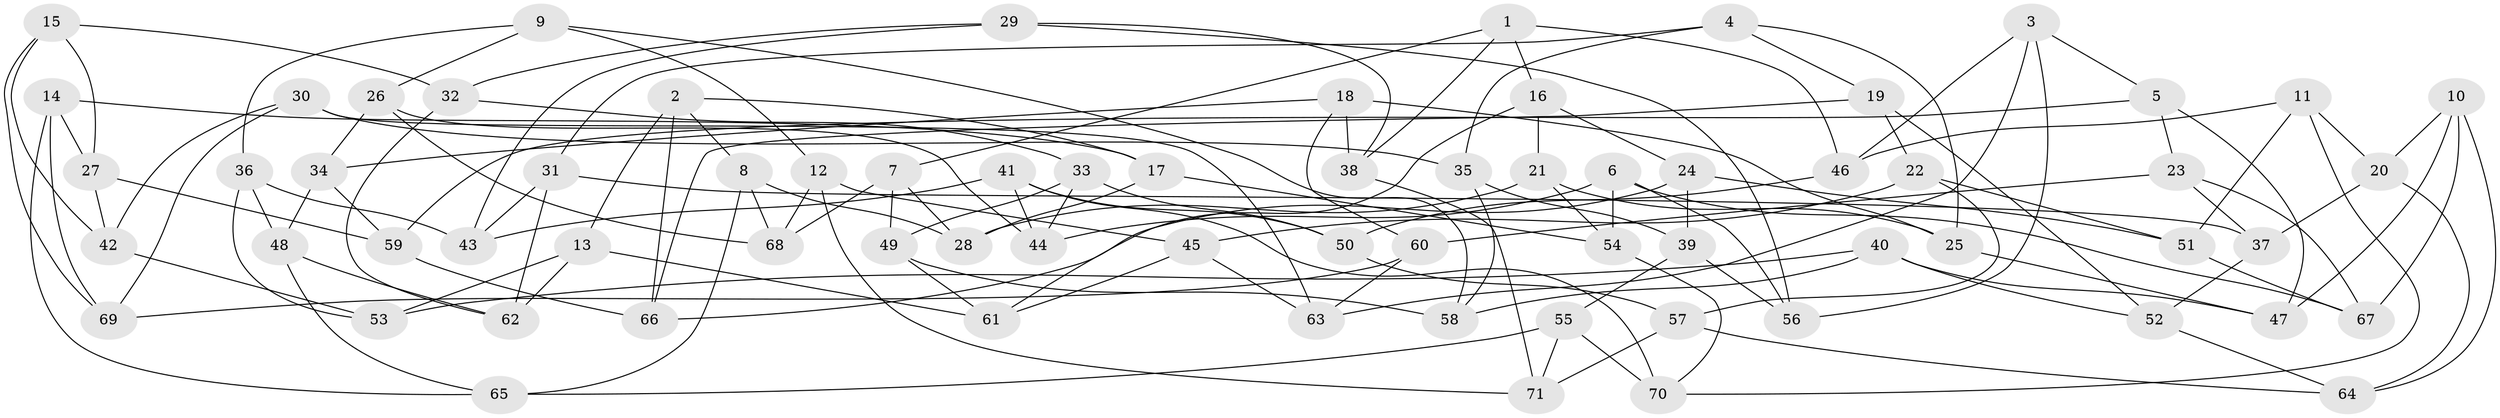 // coarse degree distribution, {6: 0.6046511627906976, 4: 0.3488372093023256, 5: 0.046511627906976744}
// Generated by graph-tools (version 1.1) at 2025/42/03/06/25 10:42:21]
// undirected, 71 vertices, 142 edges
graph export_dot {
graph [start="1"]
  node [color=gray90,style=filled];
  1;
  2;
  3;
  4;
  5;
  6;
  7;
  8;
  9;
  10;
  11;
  12;
  13;
  14;
  15;
  16;
  17;
  18;
  19;
  20;
  21;
  22;
  23;
  24;
  25;
  26;
  27;
  28;
  29;
  30;
  31;
  32;
  33;
  34;
  35;
  36;
  37;
  38;
  39;
  40;
  41;
  42;
  43;
  44;
  45;
  46;
  47;
  48;
  49;
  50;
  51;
  52;
  53;
  54;
  55;
  56;
  57;
  58;
  59;
  60;
  61;
  62;
  63;
  64;
  65;
  66;
  67;
  68;
  69;
  70;
  71;
  1 -- 38;
  1 -- 16;
  1 -- 7;
  1 -- 46;
  2 -- 8;
  2 -- 17;
  2 -- 13;
  2 -- 66;
  3 -- 63;
  3 -- 46;
  3 -- 56;
  3 -- 5;
  4 -- 35;
  4 -- 31;
  4 -- 19;
  4 -- 25;
  5 -- 23;
  5 -- 59;
  5 -- 47;
  6 -- 54;
  6 -- 56;
  6 -- 67;
  6 -- 44;
  7 -- 28;
  7 -- 49;
  7 -- 68;
  8 -- 28;
  8 -- 65;
  8 -- 68;
  9 -- 12;
  9 -- 36;
  9 -- 58;
  9 -- 26;
  10 -- 67;
  10 -- 47;
  10 -- 20;
  10 -- 64;
  11 -- 51;
  11 -- 70;
  11 -- 46;
  11 -- 20;
  12 -- 71;
  12 -- 45;
  12 -- 68;
  13 -- 53;
  13 -- 62;
  13 -- 61;
  14 -- 17;
  14 -- 69;
  14 -- 27;
  14 -- 65;
  15 -- 69;
  15 -- 27;
  15 -- 32;
  15 -- 42;
  16 -- 61;
  16 -- 21;
  16 -- 24;
  17 -- 28;
  17 -- 54;
  18 -- 34;
  18 -- 60;
  18 -- 38;
  18 -- 25;
  19 -- 66;
  19 -- 52;
  19 -- 22;
  20 -- 37;
  20 -- 64;
  21 -- 28;
  21 -- 25;
  21 -- 54;
  22 -- 51;
  22 -- 45;
  22 -- 57;
  23 -- 67;
  23 -- 37;
  23 -- 60;
  24 -- 66;
  24 -- 51;
  24 -- 39;
  25 -- 47;
  26 -- 44;
  26 -- 68;
  26 -- 34;
  27 -- 42;
  27 -- 59;
  29 -- 38;
  29 -- 32;
  29 -- 56;
  29 -- 43;
  30 -- 63;
  30 -- 35;
  30 -- 42;
  30 -- 69;
  31 -- 37;
  31 -- 43;
  31 -- 62;
  32 -- 33;
  32 -- 62;
  33 -- 49;
  33 -- 44;
  33 -- 50;
  34 -- 59;
  34 -- 48;
  35 -- 39;
  35 -- 58;
  36 -- 43;
  36 -- 48;
  36 -- 53;
  37 -- 52;
  38 -- 71;
  39 -- 55;
  39 -- 56;
  40 -- 52;
  40 -- 58;
  40 -- 47;
  40 -- 53;
  41 -- 70;
  41 -- 44;
  41 -- 50;
  41 -- 43;
  42 -- 53;
  45 -- 61;
  45 -- 63;
  46 -- 50;
  48 -- 62;
  48 -- 65;
  49 -- 61;
  49 -- 58;
  50 -- 57;
  51 -- 67;
  52 -- 64;
  54 -- 70;
  55 -- 65;
  55 -- 70;
  55 -- 71;
  57 -- 71;
  57 -- 64;
  59 -- 66;
  60 -- 69;
  60 -- 63;
}
